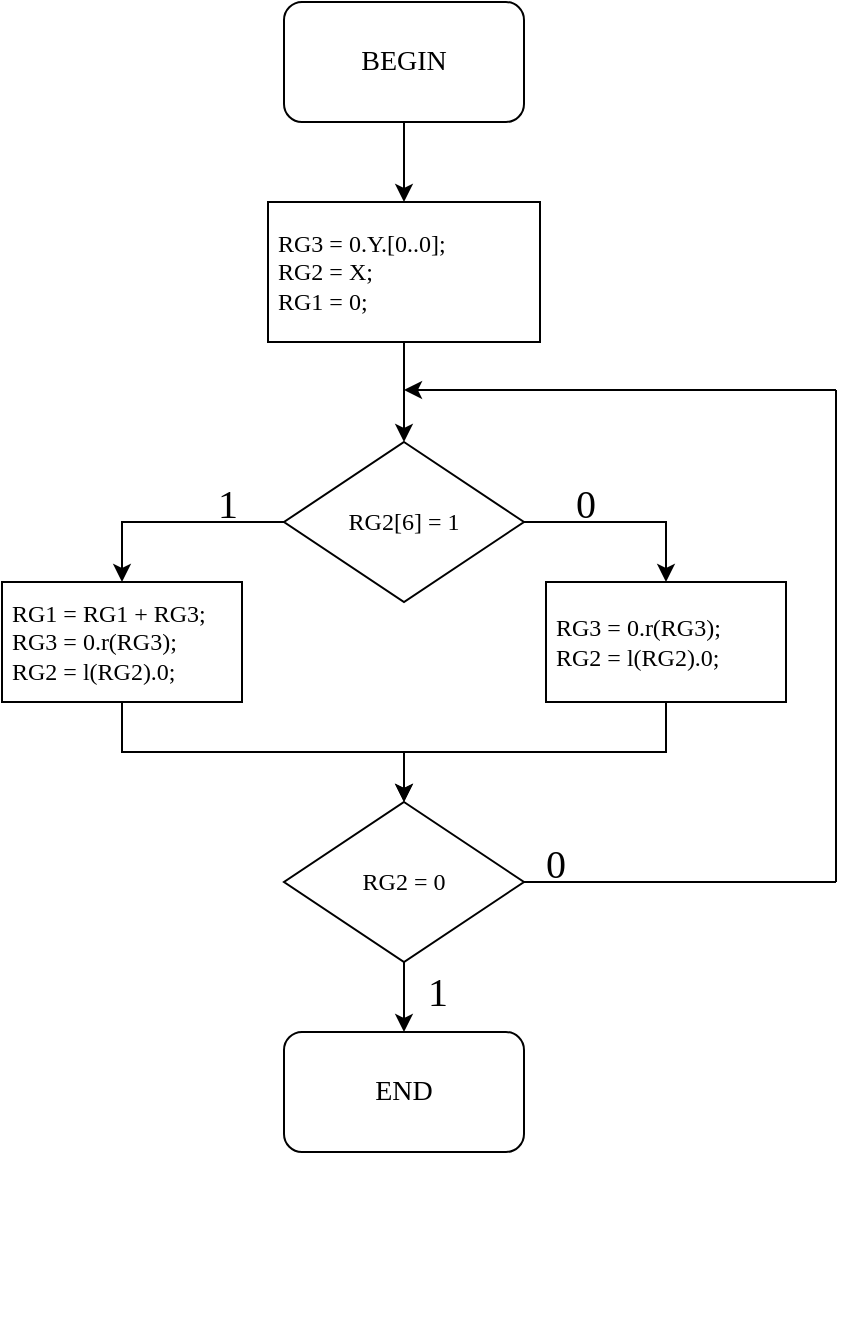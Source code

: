 <mxfile version="26.1.0">
  <diagram id="YqZ86VfI66lGM7ILaLzN" name="Сторінка-1">
    <mxGraphModel dx="499" dy="425" grid="1" gridSize="10" guides="1" tooltips="1" connect="1" arrows="1" fold="1" page="1" pageScale="1" pageWidth="827" pageHeight="1169" math="0" shadow="0">
      <root>
        <mxCell id="0" />
        <mxCell id="1" parent="0" />
        <mxCell id="JW5VUFp-ZlsdKmWLyCwy-10" style="edgeStyle=orthogonalEdgeStyle;rounded=0;orthogonalLoop=1;jettySize=auto;html=1;exitX=0.5;exitY=1;exitDx=0;exitDy=0;entryX=0.5;entryY=0;entryDx=0;entryDy=0;" parent="1" source="ZR6BJyleWZM-tU2MsI-7-1" target="JW5VUFp-ZlsdKmWLyCwy-2" edge="1">
          <mxGeometry relative="1" as="geometry">
            <mxPoint x="414" y="100" as="sourcePoint" />
          </mxGeometry>
        </mxCell>
        <mxCell id="JW5VUFp-ZlsdKmWLyCwy-11" style="edgeStyle=orthogonalEdgeStyle;rounded=0;orthogonalLoop=1;jettySize=auto;html=1;exitX=0.5;exitY=1;exitDx=0;exitDy=0;entryX=0.5;entryY=0;entryDx=0;entryDy=0;" parent="1" source="JW5VUFp-ZlsdKmWLyCwy-2" target="JW5VUFp-ZlsdKmWLyCwy-3" edge="1">
          <mxGeometry relative="1" as="geometry" />
        </mxCell>
        <mxCell id="JW5VUFp-ZlsdKmWLyCwy-2" value="&lt;div style=&quot;&quot;&gt;&lt;span style=&quot;font-family: Consolas; background-color: initial;&quot;&gt;&amp;nbsp;RG3 = 0.Y.[0..0];&lt;/span&gt;&lt;/div&gt;&lt;font face=&quot;Consolas&quot; data-font-src=&quot;https://fonts.googleapis.com/css?family=Comfortaa&quot;&gt;&lt;div style=&quot;&quot;&gt;&lt;span style=&quot;background-color: initial;&quot;&gt;&amp;nbsp;RG2&amp;nbsp;= X;&lt;/span&gt;&lt;/div&gt;&lt;div style=&quot;&quot;&gt;&lt;span style=&quot;background-color: initial;&quot;&gt;&amp;nbsp;RG1&amp;nbsp;= 0;&lt;/span&gt;&lt;/div&gt;&lt;/font&gt;" style="rounded=0;whiteSpace=wrap;html=1;align=left;" parent="1" vertex="1">
          <mxGeometry x="346" y="160" width="136" height="70" as="geometry" />
        </mxCell>
        <mxCell id="ZR6BJyleWZM-tU2MsI-7-5" style="edgeStyle=orthogonalEdgeStyle;rounded=0;orthogonalLoop=1;jettySize=auto;html=1;entryX=0.5;entryY=0;entryDx=0;entryDy=0;" parent="1" source="JW5VUFp-ZlsdKmWLyCwy-3" target="JW5VUFp-ZlsdKmWLyCwy-4" edge="1">
          <mxGeometry relative="1" as="geometry" />
        </mxCell>
        <mxCell id="ZR6BJyleWZM-tU2MsI-7-7" style="edgeStyle=orthogonalEdgeStyle;rounded=0;orthogonalLoop=1;jettySize=auto;html=1;entryX=0.5;entryY=0;entryDx=0;entryDy=0;" parent="1" source="JW5VUFp-ZlsdKmWLyCwy-3" target="ZR6BJyleWZM-tU2MsI-7-6" edge="1">
          <mxGeometry relative="1" as="geometry" />
        </mxCell>
        <mxCell id="JW5VUFp-ZlsdKmWLyCwy-3" value="&lt;font face=&quot;Consolas&quot; data-font-src=&quot;https://fonts.googleapis.com/css?family=Consolas&quot;&gt;RG2[6] = 1&lt;/font&gt;" style="rhombus;whiteSpace=wrap;html=1;" parent="1" vertex="1">
          <mxGeometry x="354" y="280" width="120" height="80" as="geometry" />
        </mxCell>
        <mxCell id="ZR6BJyleWZM-tU2MsI-7-10" style="edgeStyle=orthogonalEdgeStyle;rounded=0;orthogonalLoop=1;jettySize=auto;html=1;entryX=0.5;entryY=0;entryDx=0;entryDy=0;exitX=0.5;exitY=1;exitDx=0;exitDy=0;" parent="1" source="JW5VUFp-ZlsdKmWLyCwy-4" target="JW5VUFp-ZlsdKmWLyCwy-8" edge="1">
          <mxGeometry relative="1" as="geometry" />
        </mxCell>
        <mxCell id="JW5VUFp-ZlsdKmWLyCwy-4" value="&lt;font data-font-src=&quot;https://fonts.googleapis.com/css?family=Consolas&quot; face=&quot;Consolas&quot;&gt;&amp;nbsp;RG1&amp;nbsp;= RG1&amp;nbsp;+ RG3;&lt;/font&gt;&lt;div&gt;&lt;font face=&quot;Consolas&quot;&gt;&amp;nbsp;RG3 = 0.r(RG3);&lt;/font&gt;&lt;/div&gt;&lt;div&gt;&lt;font face=&quot;Consolas&quot;&gt;&amp;nbsp;RG2 = l(RG2).0;&lt;/font&gt;&lt;/div&gt;" style="rounded=0;whiteSpace=wrap;html=1;align=left;" parent="1" vertex="1">
          <mxGeometry x="213" y="350" width="120" height="60" as="geometry" />
        </mxCell>
        <mxCell id="ZR6BJyleWZM-tU2MsI-7-12" style="edgeStyle=orthogonalEdgeStyle;rounded=0;orthogonalLoop=1;jettySize=auto;html=1;entryX=0.5;entryY=0;entryDx=0;entryDy=0;" parent="1" source="JW5VUFp-ZlsdKmWLyCwy-8" target="ZR6BJyleWZM-tU2MsI-7-2" edge="1">
          <mxGeometry relative="1" as="geometry" />
        </mxCell>
        <mxCell id="JW5VUFp-ZlsdKmWLyCwy-8" value="&lt;font face=&quot;Consolas&quot;&gt;RG2 = 0&lt;/font&gt;" style="rhombus;whiteSpace=wrap;html=1;" parent="1" vertex="1">
          <mxGeometry x="354" y="460" width="120" height="80" as="geometry" />
        </mxCell>
        <mxCell id="JW5VUFp-ZlsdKmWLyCwy-21" style="edgeStyle=orthogonalEdgeStyle;rounded=0;orthogonalLoop=1;jettySize=auto;html=1;exitX=0.5;exitY=1;exitDx=0;exitDy=0;fontSize=20;" parent="1" edge="1">
          <mxGeometry relative="1" as="geometry">
            <mxPoint x="434" y="720" as="sourcePoint" />
            <mxPoint x="434" y="720" as="targetPoint" />
          </mxGeometry>
        </mxCell>
        <mxCell id="JW5VUFp-ZlsdKmWLyCwy-22" value="&lt;font data-font-src=&quot;https://fonts.googleapis.com/css?family=Consolas&quot; face=&quot;Consolas&quot;&gt;1&lt;/font&gt;" style="text;html=1;strokeColor=none;fillColor=none;align=center;verticalAlign=middle;whiteSpace=wrap;rounded=0;fontSize=20;" parent="1" vertex="1">
          <mxGeometry x="306" y="300" width="40" height="20" as="geometry" />
        </mxCell>
        <mxCell id="ZR6BJyleWZM-tU2MsI-7-1" value="&lt;font style=&quot;font-size: 14px;&quot; data-font-src=&quot;https://fonts.googleapis.com/css?family=Consolas&quot; face=&quot;Consolas&quot;&gt;BEGIN&lt;/font&gt;" style="rounded=1;whiteSpace=wrap;html=1;" parent="1" vertex="1">
          <mxGeometry x="354" y="60" width="120" height="60" as="geometry" />
        </mxCell>
        <mxCell id="ZR6BJyleWZM-tU2MsI-7-2" value="&lt;font style=&quot;font-size: 14px;&quot; data-font-src=&quot;https://fonts.googleapis.com/css?family=Consolas&quot; face=&quot;Consolas&quot;&gt;END&lt;/font&gt;" style="rounded=1;whiteSpace=wrap;html=1;" parent="1" vertex="1">
          <mxGeometry x="354" y="575" width="120" height="60" as="geometry" />
        </mxCell>
        <mxCell id="ZR6BJyleWZM-tU2MsI-7-4" value="&lt;font data-font-src=&quot;https://fonts.googleapis.com/css?family=Consolas&quot; face=&quot;Consolas&quot;&gt;1&lt;/font&gt;" style="text;html=1;strokeColor=none;fillColor=none;align=center;verticalAlign=middle;whiteSpace=wrap;rounded=0;fontSize=20;" parent="1" vertex="1">
          <mxGeometry x="411" y="544" width="40" height="20" as="geometry" />
        </mxCell>
        <mxCell id="ZR6BJyleWZM-tU2MsI-7-11" style="edgeStyle=orthogonalEdgeStyle;rounded=0;orthogonalLoop=1;jettySize=auto;html=1;entryX=0.5;entryY=0;entryDx=0;entryDy=0;exitX=0.5;exitY=1;exitDx=0;exitDy=0;" parent="1" source="ZR6BJyleWZM-tU2MsI-7-6" target="JW5VUFp-ZlsdKmWLyCwy-8" edge="1">
          <mxGeometry relative="1" as="geometry" />
        </mxCell>
        <mxCell id="ZR6BJyleWZM-tU2MsI-7-6" value="&lt;font face=&quot;Consolas&quot;&gt;&amp;nbsp;RG3 = 0.r(RG3);&lt;/font&gt;&lt;div&gt;&lt;font face=&quot;Consolas&quot;&gt;&amp;nbsp;RG2 = l(RG2).0;&lt;/font&gt;&lt;/div&gt;" style="rounded=0;whiteSpace=wrap;html=1;align=left;" parent="1" vertex="1">
          <mxGeometry x="485" y="350" width="120" height="60" as="geometry" />
        </mxCell>
        <mxCell id="ZR6BJyleWZM-tU2MsI-7-8" value="&lt;font data-font-src=&quot;https://fonts.googleapis.com/css?family=Consolas&quot; face=&quot;Consolas&quot;&gt;0&lt;/font&gt;" style="text;html=1;strokeColor=none;fillColor=none;align=center;verticalAlign=middle;whiteSpace=wrap;rounded=0;fontSize=20;" parent="1" vertex="1">
          <mxGeometry x="485" y="300" width="40" height="20" as="geometry" />
        </mxCell>
        <mxCell id="ZR6BJyleWZM-tU2MsI-7-15" value="" style="endArrow=none;html=1;rounded=0;exitX=1;exitY=0.5;exitDx=0;exitDy=0;" parent="1" source="JW5VUFp-ZlsdKmWLyCwy-8" edge="1">
          <mxGeometry width="50" height="50" relative="1" as="geometry">
            <mxPoint x="620" y="350" as="sourcePoint" />
            <mxPoint x="630" y="500" as="targetPoint" />
          </mxGeometry>
        </mxCell>
        <mxCell id="ZR6BJyleWZM-tU2MsI-7-16" value="" style="endArrow=none;html=1;rounded=0;" parent="1" edge="1">
          <mxGeometry width="50" height="50" relative="1" as="geometry">
            <mxPoint x="630" y="500" as="sourcePoint" />
            <mxPoint x="630" y="254" as="targetPoint" />
          </mxGeometry>
        </mxCell>
        <mxCell id="ZR6BJyleWZM-tU2MsI-7-17" value="" style="endArrow=classic;html=1;rounded=0;" parent="1" edge="1">
          <mxGeometry width="50" height="50" relative="1" as="geometry">
            <mxPoint x="630" y="254" as="sourcePoint" />
            <mxPoint x="414" y="254" as="targetPoint" />
          </mxGeometry>
        </mxCell>
        <mxCell id="ZR6BJyleWZM-tU2MsI-7-18" value="&lt;font data-font-src=&quot;https://fonts.googleapis.com/css?family=Consolas&quot; face=&quot;Consolas&quot;&gt;0&lt;/font&gt;" style="text;html=1;strokeColor=none;fillColor=none;align=center;verticalAlign=middle;whiteSpace=wrap;rounded=0;fontSize=20;" parent="1" vertex="1">
          <mxGeometry x="470" y="480" width="40" height="20" as="geometry" />
        </mxCell>
      </root>
    </mxGraphModel>
  </diagram>
</mxfile>
